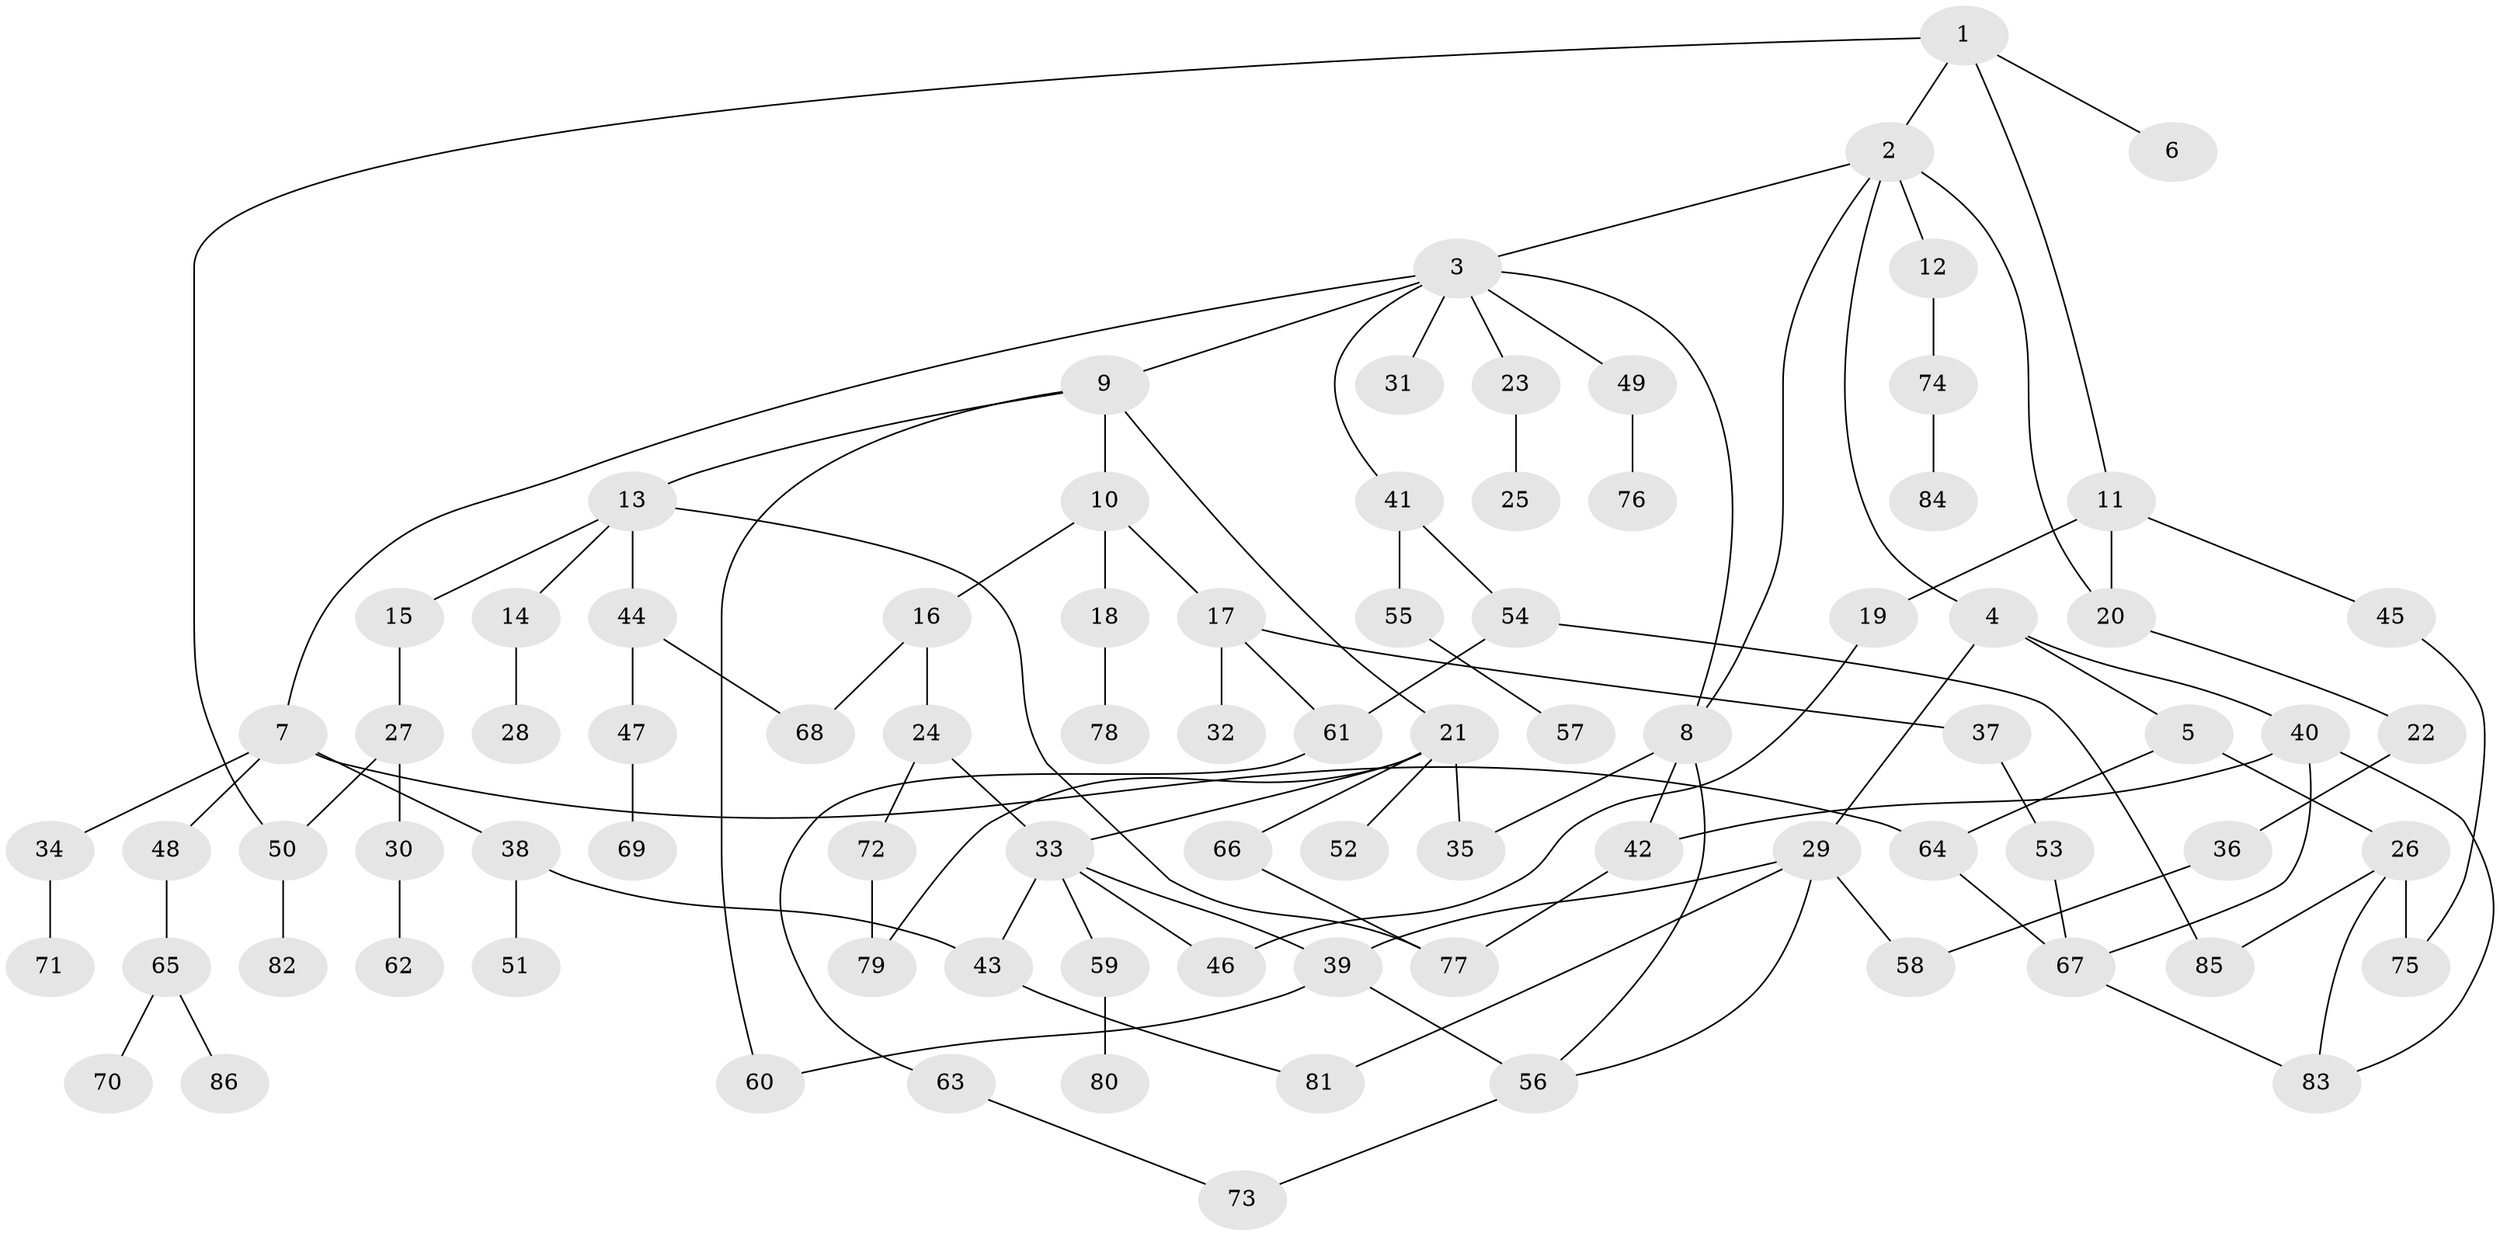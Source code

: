 // Generated by graph-tools (version 1.1) at 2025/10/02/27/25 16:10:54]
// undirected, 86 vertices, 112 edges
graph export_dot {
graph [start="1"]
  node [color=gray90,style=filled];
  1;
  2;
  3;
  4;
  5;
  6;
  7;
  8;
  9;
  10;
  11;
  12;
  13;
  14;
  15;
  16;
  17;
  18;
  19;
  20;
  21;
  22;
  23;
  24;
  25;
  26;
  27;
  28;
  29;
  30;
  31;
  32;
  33;
  34;
  35;
  36;
  37;
  38;
  39;
  40;
  41;
  42;
  43;
  44;
  45;
  46;
  47;
  48;
  49;
  50;
  51;
  52;
  53;
  54;
  55;
  56;
  57;
  58;
  59;
  60;
  61;
  62;
  63;
  64;
  65;
  66;
  67;
  68;
  69;
  70;
  71;
  72;
  73;
  74;
  75;
  76;
  77;
  78;
  79;
  80;
  81;
  82;
  83;
  84;
  85;
  86;
  1 -- 2;
  1 -- 6;
  1 -- 11;
  1 -- 50;
  2 -- 3;
  2 -- 4;
  2 -- 8;
  2 -- 12;
  2 -- 20;
  3 -- 7;
  3 -- 9;
  3 -- 23;
  3 -- 31;
  3 -- 41;
  3 -- 49;
  3 -- 8;
  4 -- 5;
  4 -- 29;
  4 -- 40;
  5 -- 26;
  5 -- 64;
  7 -- 34;
  7 -- 38;
  7 -- 48;
  7 -- 64;
  8 -- 42;
  8 -- 35;
  8 -- 56;
  9 -- 10;
  9 -- 13;
  9 -- 21;
  9 -- 60;
  10 -- 16;
  10 -- 17;
  10 -- 18;
  11 -- 19;
  11 -- 20;
  11 -- 45;
  12 -- 74;
  13 -- 14;
  13 -- 15;
  13 -- 44;
  13 -- 77;
  14 -- 28;
  15 -- 27;
  16 -- 24;
  16 -- 68;
  17 -- 32;
  17 -- 37;
  17 -- 61;
  18 -- 78;
  19 -- 46;
  20 -- 22;
  21 -- 35;
  21 -- 52;
  21 -- 66;
  21 -- 79;
  21 -- 33;
  22 -- 36;
  23 -- 25;
  24 -- 33;
  24 -- 72;
  26 -- 75;
  26 -- 83;
  26 -- 85;
  27 -- 30;
  27 -- 50;
  29 -- 39;
  29 -- 58;
  29 -- 81;
  29 -- 56;
  30 -- 62;
  33 -- 43;
  33 -- 46;
  33 -- 59;
  33 -- 39;
  34 -- 71;
  36 -- 58;
  37 -- 53;
  38 -- 51;
  38 -- 43;
  39 -- 56;
  39 -- 60;
  40 -- 42;
  40 -- 67;
  40 -- 83;
  41 -- 54;
  41 -- 55;
  42 -- 77;
  43 -- 81;
  44 -- 47;
  44 -- 68;
  45 -- 75;
  47 -- 69;
  48 -- 65;
  49 -- 76;
  50 -- 82;
  53 -- 67;
  54 -- 61;
  54 -- 85;
  55 -- 57;
  56 -- 73;
  59 -- 80;
  61 -- 63;
  63 -- 73;
  64 -- 67;
  65 -- 70;
  65 -- 86;
  66 -- 77;
  67 -- 83;
  72 -- 79;
  74 -- 84;
}
